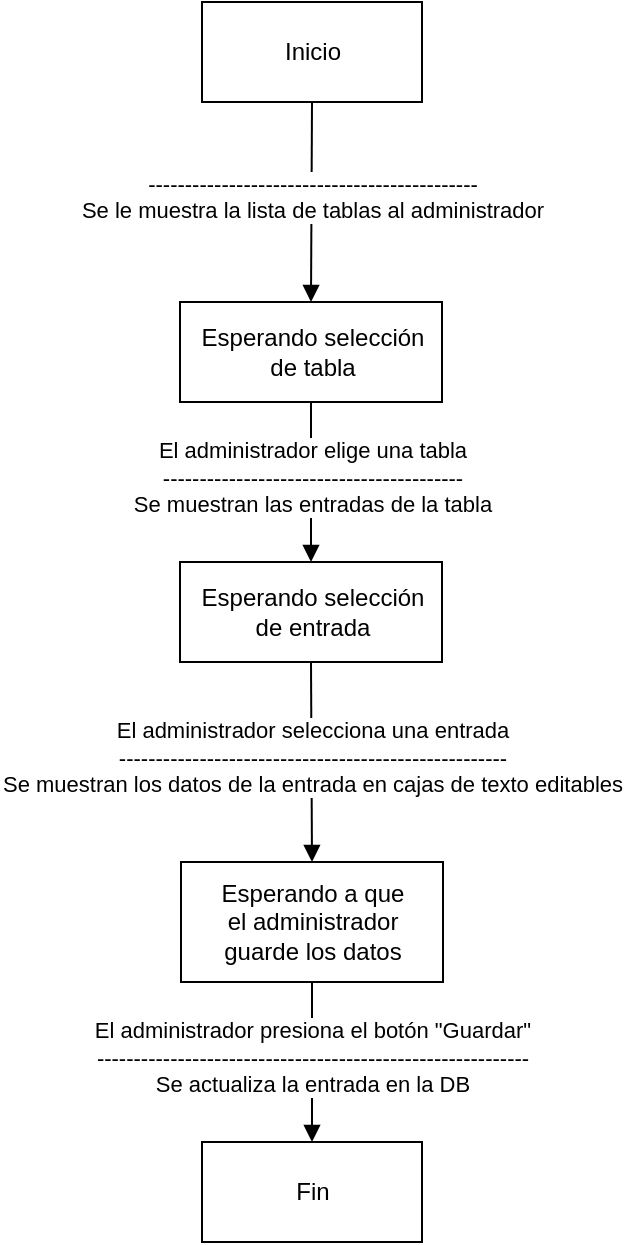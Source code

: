 <mxfile version="16.6.2" type="device"><diagram id="k0KKErqspTGabuGZJ87T" name="Page-1"><mxGraphModel dx="1572" dy="717" grid="1" gridSize="10" guides="1" tooltips="1" connect="1" arrows="1" fold="1" page="1" pageScale="1" pageWidth="827" pageHeight="1169" math="0" shadow="0"><root><mxCell id="0"/><mxCell id="1" parent="0"/><mxCell id="1sK3-ChyOQrqnGgg8b71-2" value="---------------------------------------------&lt;br&gt;Se le muestra la lista de tablas al administrador" style="html=1;verticalAlign=bottom;endArrow=block;rounded=0;entryX=0.5;entryY=0;entryDx=0;entryDy=0;" edge="1" parent="1" target="1sK3-ChyOQrqnGgg8b71-10"><mxGeometry x="0.273" width="80" relative="1" as="geometry"><mxPoint x="414" y="120" as="sourcePoint"/><mxPoint x="413.5" y="230.0" as="targetPoint"/><mxPoint as="offset"/></mxGeometry></mxCell><mxCell id="1sK3-ChyOQrqnGgg8b71-6" value="Inicio" style="html=1;" vertex="1" parent="1"><mxGeometry x="359" y="70" width="110" height="50" as="geometry"/></mxCell><mxCell id="1sK3-ChyOQrqnGgg8b71-10" value="Esperando selección&lt;br&gt;de tabla" style="html=1;" vertex="1" parent="1"><mxGeometry x="348" y="220" width="131" height="50" as="geometry"/></mxCell><mxCell id="1sK3-ChyOQrqnGgg8b71-12" value="Esperando selección&lt;br&gt;de entrada" style="html=1;" vertex="1" parent="1"><mxGeometry x="348" y="350" width="131" height="50" as="geometry"/></mxCell><mxCell id="1sK3-ChyOQrqnGgg8b71-13" value="El administrador elige una tabla&lt;br&gt;-----------------------------------------&lt;br&gt;Se muestran las entradas de la tabla" style="html=1;verticalAlign=bottom;endArrow=block;rounded=0;exitX=0.5;exitY=1;exitDx=0;exitDy=0;entryX=0.5;entryY=0;entryDx=0;entryDy=0;" edge="1" parent="1" source="1sK3-ChyOQrqnGgg8b71-10" target="1sK3-ChyOQrqnGgg8b71-12"><mxGeometry x="0.5" width="80" relative="1" as="geometry"><mxPoint x="400" y="500" as="sourcePoint"/><mxPoint x="480" y="500" as="targetPoint"/><mxPoint as="offset"/></mxGeometry></mxCell><mxCell id="1sK3-ChyOQrqnGgg8b71-14" value="Esperando a que&lt;br&gt;el administrador&lt;br&gt;guarde los datos" style="html=1;" vertex="1" parent="1"><mxGeometry x="348.5" y="500" width="131" height="60" as="geometry"/></mxCell><mxCell id="1sK3-ChyOQrqnGgg8b71-15" value="El administrador selecciona una entrada&lt;br&gt;-----------------------------------------------------&lt;br&gt;Se muestran los datos de la entrada en cajas de texto editables" style="html=1;verticalAlign=bottom;endArrow=block;rounded=0;exitX=0.5;exitY=1;exitDx=0;exitDy=0;entryX=0.5;entryY=0;entryDx=0;entryDy=0;" edge="1" parent="1" source="1sK3-ChyOQrqnGgg8b71-12" target="1sK3-ChyOQrqnGgg8b71-14"><mxGeometry x="0.4" width="80" relative="1" as="geometry"><mxPoint x="430" y="440" as="sourcePoint"/><mxPoint x="414" y="470" as="targetPoint"/><mxPoint as="offset"/></mxGeometry></mxCell><mxCell id="1sK3-ChyOQrqnGgg8b71-17" value="Fin" style="html=1;" vertex="1" parent="1"><mxGeometry x="359" y="640" width="110" height="50" as="geometry"/></mxCell><mxCell id="1sK3-ChyOQrqnGgg8b71-18" value="El administrador presiona el botón &quot;Guardar&quot;&lt;br&gt;-----------------------------------------------------------&lt;br&gt;Se actualiza la entrada en la DB" style="html=1;verticalAlign=bottom;endArrow=block;rounded=0;exitX=0.5;exitY=1;exitDx=0;exitDy=0;entryX=0.5;entryY=0;entryDx=0;entryDy=0;" edge="1" parent="1" source="1sK3-ChyOQrqnGgg8b71-14" target="1sK3-ChyOQrqnGgg8b71-17"><mxGeometry x="0.5" width="80" relative="1" as="geometry"><mxPoint x="360" y="600" as="sourcePoint"/><mxPoint x="440" y="600" as="targetPoint"/><mxPoint as="offset"/></mxGeometry></mxCell></root></mxGraphModel></diagram></mxfile>